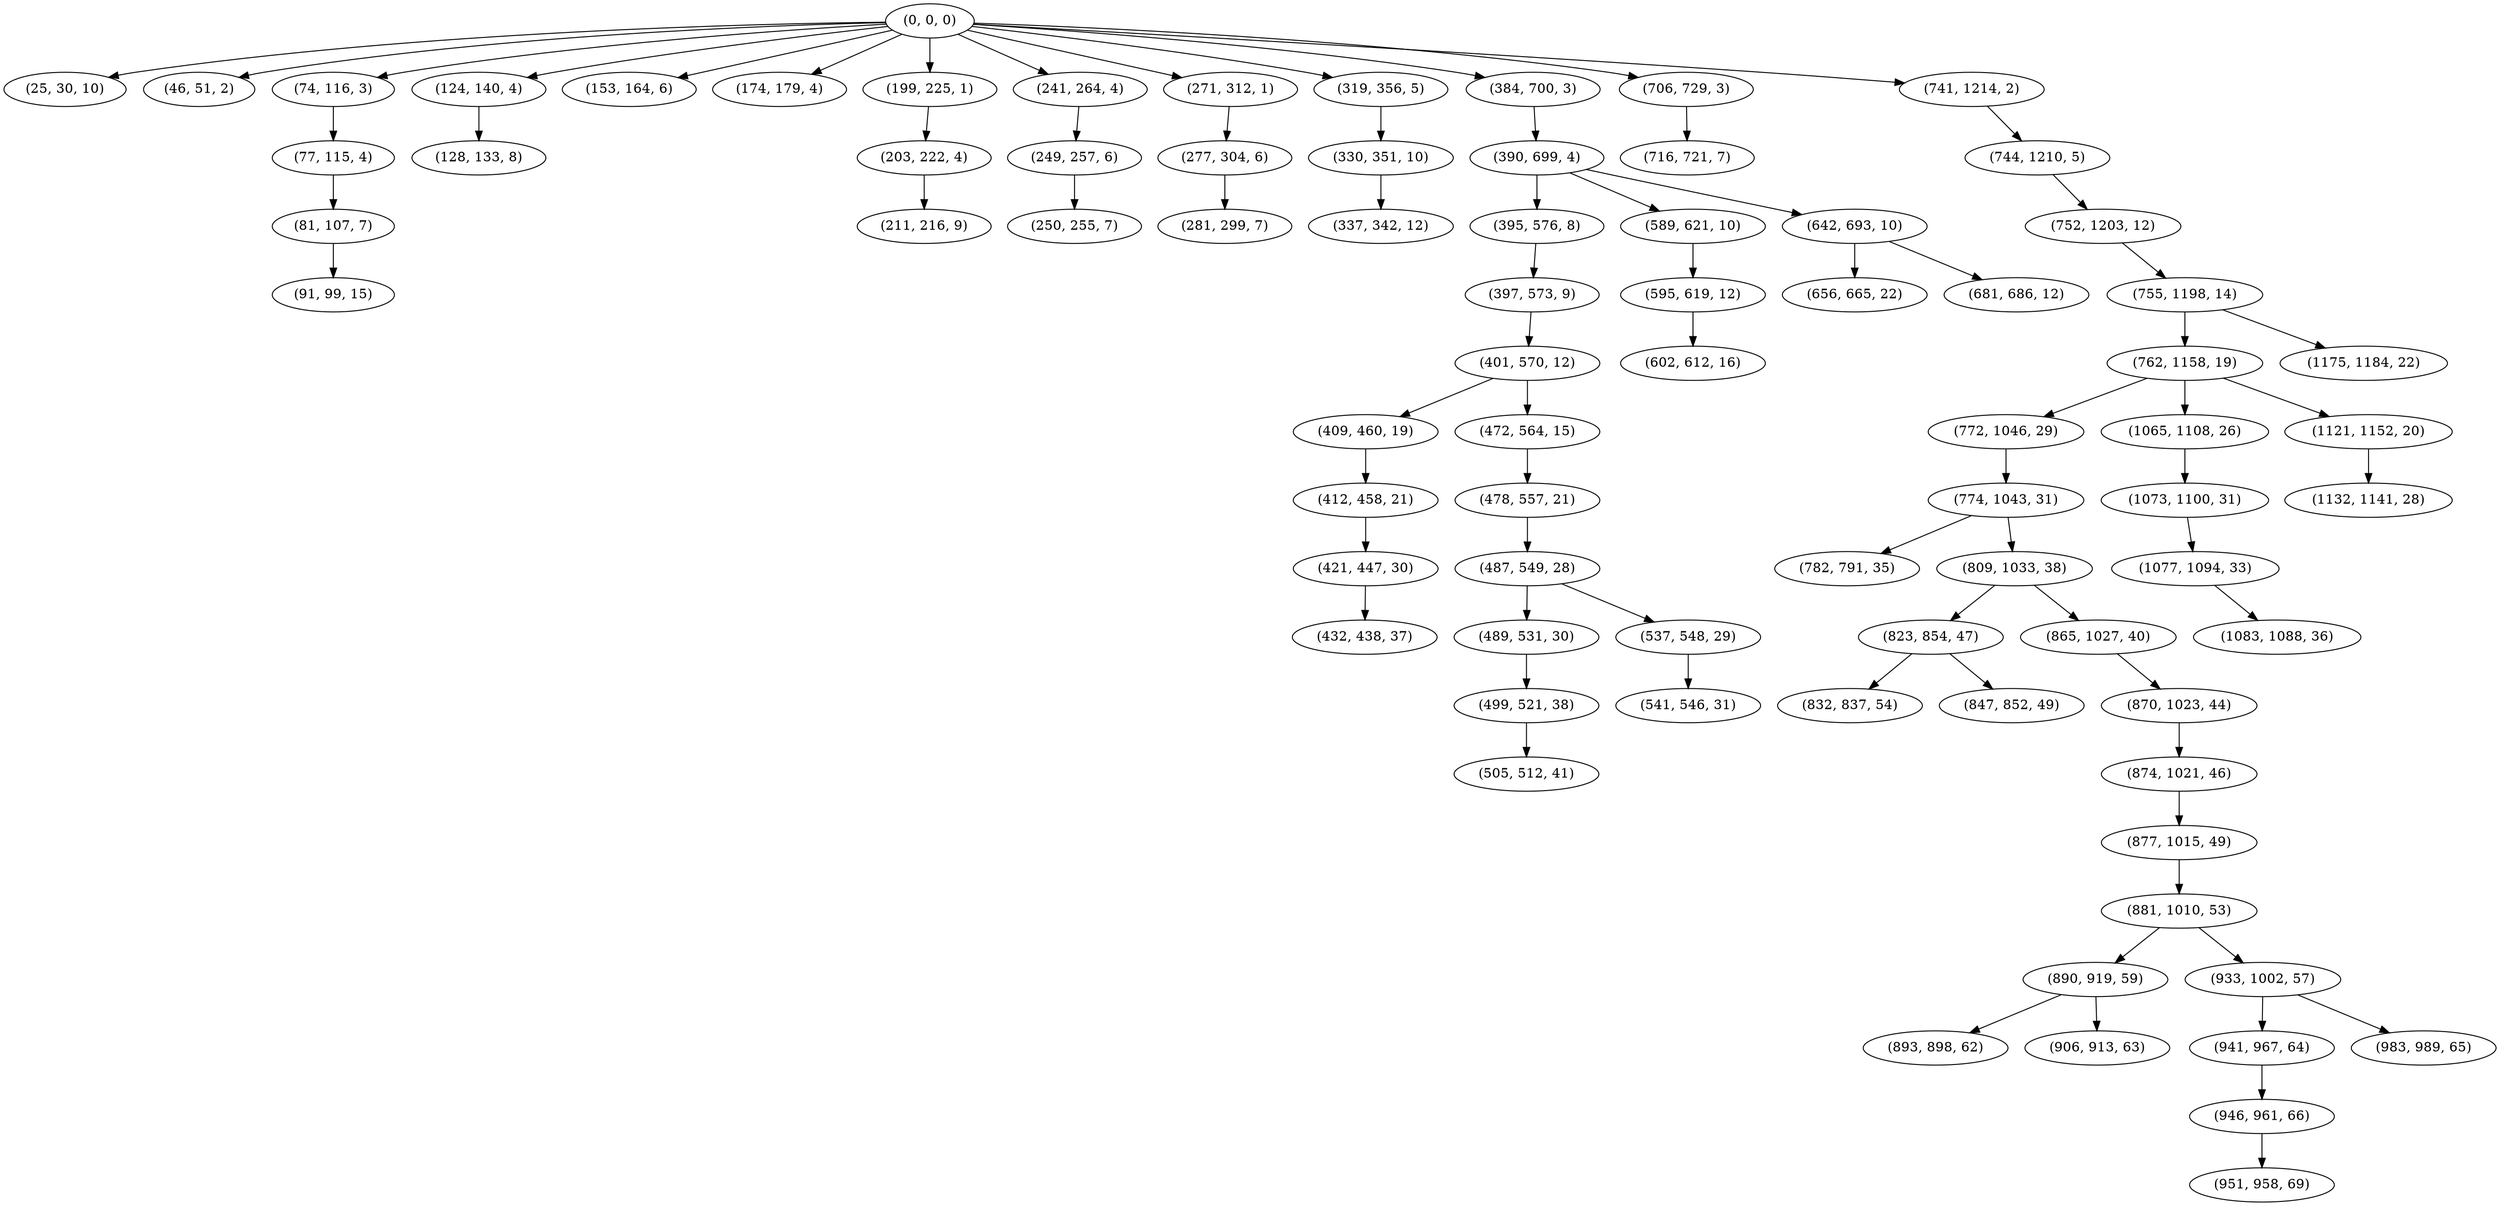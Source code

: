 digraph tree {
    "(0, 0, 0)";
    "(25, 30, 10)";
    "(46, 51, 2)";
    "(74, 116, 3)";
    "(77, 115, 4)";
    "(81, 107, 7)";
    "(91, 99, 15)";
    "(124, 140, 4)";
    "(128, 133, 8)";
    "(153, 164, 6)";
    "(174, 179, 4)";
    "(199, 225, 1)";
    "(203, 222, 4)";
    "(211, 216, 9)";
    "(241, 264, 4)";
    "(249, 257, 6)";
    "(250, 255, 7)";
    "(271, 312, 1)";
    "(277, 304, 6)";
    "(281, 299, 7)";
    "(319, 356, 5)";
    "(330, 351, 10)";
    "(337, 342, 12)";
    "(384, 700, 3)";
    "(390, 699, 4)";
    "(395, 576, 8)";
    "(397, 573, 9)";
    "(401, 570, 12)";
    "(409, 460, 19)";
    "(412, 458, 21)";
    "(421, 447, 30)";
    "(432, 438, 37)";
    "(472, 564, 15)";
    "(478, 557, 21)";
    "(487, 549, 28)";
    "(489, 531, 30)";
    "(499, 521, 38)";
    "(505, 512, 41)";
    "(537, 548, 29)";
    "(541, 546, 31)";
    "(589, 621, 10)";
    "(595, 619, 12)";
    "(602, 612, 16)";
    "(642, 693, 10)";
    "(656, 665, 22)";
    "(681, 686, 12)";
    "(706, 729, 3)";
    "(716, 721, 7)";
    "(741, 1214, 2)";
    "(744, 1210, 5)";
    "(752, 1203, 12)";
    "(755, 1198, 14)";
    "(762, 1158, 19)";
    "(772, 1046, 29)";
    "(774, 1043, 31)";
    "(782, 791, 35)";
    "(809, 1033, 38)";
    "(823, 854, 47)";
    "(832, 837, 54)";
    "(847, 852, 49)";
    "(865, 1027, 40)";
    "(870, 1023, 44)";
    "(874, 1021, 46)";
    "(877, 1015, 49)";
    "(881, 1010, 53)";
    "(890, 919, 59)";
    "(893, 898, 62)";
    "(906, 913, 63)";
    "(933, 1002, 57)";
    "(941, 967, 64)";
    "(946, 961, 66)";
    "(951, 958, 69)";
    "(983, 989, 65)";
    "(1065, 1108, 26)";
    "(1073, 1100, 31)";
    "(1077, 1094, 33)";
    "(1083, 1088, 36)";
    "(1121, 1152, 20)";
    "(1132, 1141, 28)";
    "(1175, 1184, 22)";
    "(0, 0, 0)" -> "(25, 30, 10)";
    "(0, 0, 0)" -> "(46, 51, 2)";
    "(0, 0, 0)" -> "(74, 116, 3)";
    "(0, 0, 0)" -> "(124, 140, 4)";
    "(0, 0, 0)" -> "(153, 164, 6)";
    "(0, 0, 0)" -> "(174, 179, 4)";
    "(0, 0, 0)" -> "(199, 225, 1)";
    "(0, 0, 0)" -> "(241, 264, 4)";
    "(0, 0, 0)" -> "(271, 312, 1)";
    "(0, 0, 0)" -> "(319, 356, 5)";
    "(0, 0, 0)" -> "(384, 700, 3)";
    "(0, 0, 0)" -> "(706, 729, 3)";
    "(0, 0, 0)" -> "(741, 1214, 2)";
    "(74, 116, 3)" -> "(77, 115, 4)";
    "(77, 115, 4)" -> "(81, 107, 7)";
    "(81, 107, 7)" -> "(91, 99, 15)";
    "(124, 140, 4)" -> "(128, 133, 8)";
    "(199, 225, 1)" -> "(203, 222, 4)";
    "(203, 222, 4)" -> "(211, 216, 9)";
    "(241, 264, 4)" -> "(249, 257, 6)";
    "(249, 257, 6)" -> "(250, 255, 7)";
    "(271, 312, 1)" -> "(277, 304, 6)";
    "(277, 304, 6)" -> "(281, 299, 7)";
    "(319, 356, 5)" -> "(330, 351, 10)";
    "(330, 351, 10)" -> "(337, 342, 12)";
    "(384, 700, 3)" -> "(390, 699, 4)";
    "(390, 699, 4)" -> "(395, 576, 8)";
    "(390, 699, 4)" -> "(589, 621, 10)";
    "(390, 699, 4)" -> "(642, 693, 10)";
    "(395, 576, 8)" -> "(397, 573, 9)";
    "(397, 573, 9)" -> "(401, 570, 12)";
    "(401, 570, 12)" -> "(409, 460, 19)";
    "(401, 570, 12)" -> "(472, 564, 15)";
    "(409, 460, 19)" -> "(412, 458, 21)";
    "(412, 458, 21)" -> "(421, 447, 30)";
    "(421, 447, 30)" -> "(432, 438, 37)";
    "(472, 564, 15)" -> "(478, 557, 21)";
    "(478, 557, 21)" -> "(487, 549, 28)";
    "(487, 549, 28)" -> "(489, 531, 30)";
    "(487, 549, 28)" -> "(537, 548, 29)";
    "(489, 531, 30)" -> "(499, 521, 38)";
    "(499, 521, 38)" -> "(505, 512, 41)";
    "(537, 548, 29)" -> "(541, 546, 31)";
    "(589, 621, 10)" -> "(595, 619, 12)";
    "(595, 619, 12)" -> "(602, 612, 16)";
    "(642, 693, 10)" -> "(656, 665, 22)";
    "(642, 693, 10)" -> "(681, 686, 12)";
    "(706, 729, 3)" -> "(716, 721, 7)";
    "(741, 1214, 2)" -> "(744, 1210, 5)";
    "(744, 1210, 5)" -> "(752, 1203, 12)";
    "(752, 1203, 12)" -> "(755, 1198, 14)";
    "(755, 1198, 14)" -> "(762, 1158, 19)";
    "(755, 1198, 14)" -> "(1175, 1184, 22)";
    "(762, 1158, 19)" -> "(772, 1046, 29)";
    "(762, 1158, 19)" -> "(1065, 1108, 26)";
    "(762, 1158, 19)" -> "(1121, 1152, 20)";
    "(772, 1046, 29)" -> "(774, 1043, 31)";
    "(774, 1043, 31)" -> "(782, 791, 35)";
    "(774, 1043, 31)" -> "(809, 1033, 38)";
    "(809, 1033, 38)" -> "(823, 854, 47)";
    "(809, 1033, 38)" -> "(865, 1027, 40)";
    "(823, 854, 47)" -> "(832, 837, 54)";
    "(823, 854, 47)" -> "(847, 852, 49)";
    "(865, 1027, 40)" -> "(870, 1023, 44)";
    "(870, 1023, 44)" -> "(874, 1021, 46)";
    "(874, 1021, 46)" -> "(877, 1015, 49)";
    "(877, 1015, 49)" -> "(881, 1010, 53)";
    "(881, 1010, 53)" -> "(890, 919, 59)";
    "(881, 1010, 53)" -> "(933, 1002, 57)";
    "(890, 919, 59)" -> "(893, 898, 62)";
    "(890, 919, 59)" -> "(906, 913, 63)";
    "(933, 1002, 57)" -> "(941, 967, 64)";
    "(933, 1002, 57)" -> "(983, 989, 65)";
    "(941, 967, 64)" -> "(946, 961, 66)";
    "(946, 961, 66)" -> "(951, 958, 69)";
    "(1065, 1108, 26)" -> "(1073, 1100, 31)";
    "(1073, 1100, 31)" -> "(1077, 1094, 33)";
    "(1077, 1094, 33)" -> "(1083, 1088, 36)";
    "(1121, 1152, 20)" -> "(1132, 1141, 28)";
}
